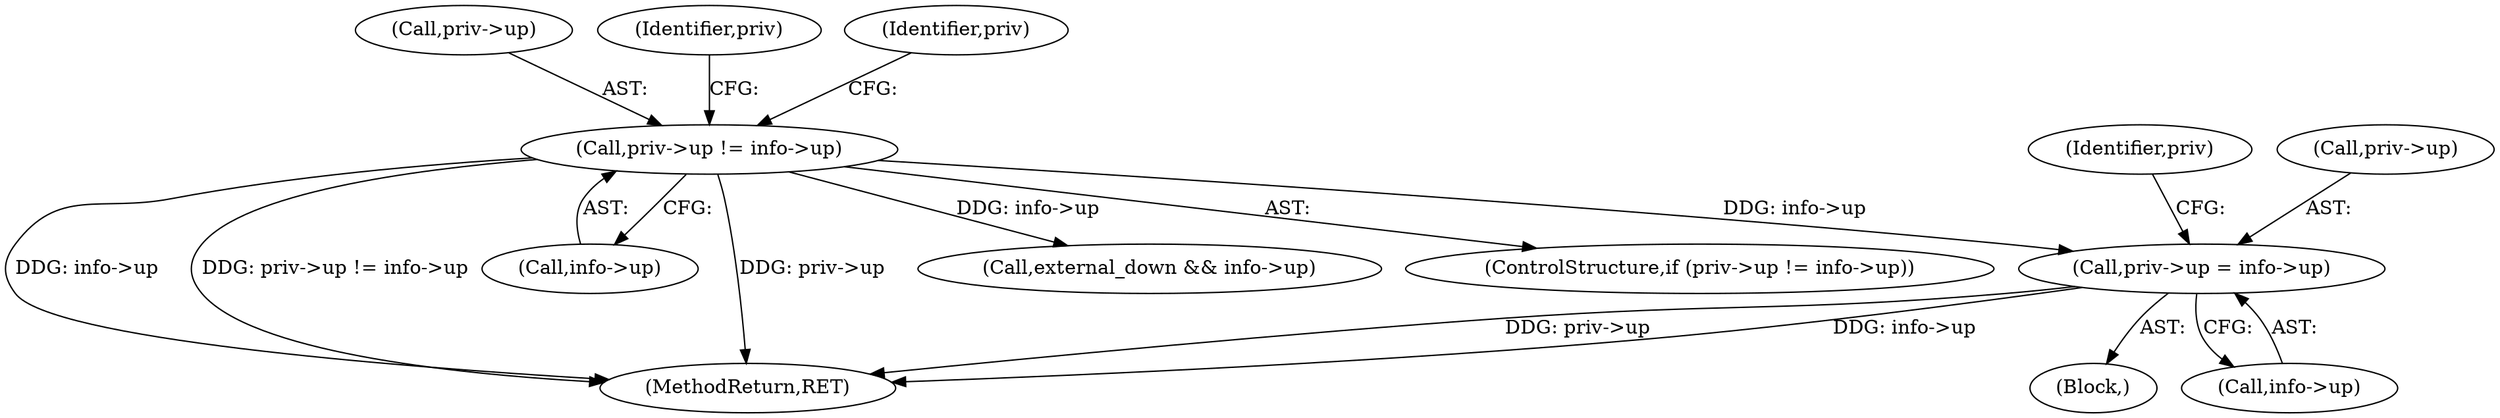 digraph "0_NetworkManager_d5fc88e573fa58b93034b04d35a2454f5d28cad9@pointer" {
"1001791" [label="(Call,priv->up = info->up)"];
"1001783" [label="(Call,priv->up != info->up)"];
"1001783" [label="(Call,priv->up != info->up)"];
"1001790" [label="(Block,)"];
"1001782" [label="(ControlStructure,if (priv->up != info->up))"];
"1001791" [label="(Call,priv->up = info->up)"];
"1001784" [label="(Call,priv->up)"];
"1001801" [label="(Identifier,priv)"];
"1001792" [label="(Call,priv->up)"];
"1001787" [label="(Call,info->up)"];
"1007368" [label="(MethodReturn,RET)"];
"1001795" [label="(Call,info->up)"];
"1001815" [label="(Call,external_down && info->up)"];
"1001793" [label="(Identifier,priv)"];
"1001864" [label="(Identifier,priv)"];
"1001791" -> "1001790"  [label="AST: "];
"1001791" -> "1001795"  [label="CFG: "];
"1001792" -> "1001791"  [label="AST: "];
"1001795" -> "1001791"  [label="AST: "];
"1001801" -> "1001791"  [label="CFG: "];
"1001791" -> "1007368"  [label="DDG: priv->up"];
"1001791" -> "1007368"  [label="DDG: info->up"];
"1001783" -> "1001791"  [label="DDG: info->up"];
"1001783" -> "1001782"  [label="AST: "];
"1001783" -> "1001787"  [label="CFG: "];
"1001784" -> "1001783"  [label="AST: "];
"1001787" -> "1001783"  [label="AST: "];
"1001793" -> "1001783"  [label="CFG: "];
"1001864" -> "1001783"  [label="CFG: "];
"1001783" -> "1007368"  [label="DDG: info->up"];
"1001783" -> "1007368"  [label="DDG: priv->up != info->up"];
"1001783" -> "1007368"  [label="DDG: priv->up"];
"1001783" -> "1001815"  [label="DDG: info->up"];
}
